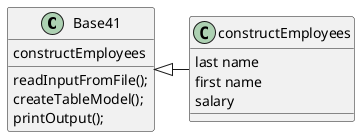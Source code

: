 @startuml
'https://plantuml.com/class-diagram

class Base41{
readInputFromFile();
createTableModel();
printOutput();
constructEmployees
}
class constructEmployees{
last name
first name
salary
}

Base41<|- constructEmployees


@enduml